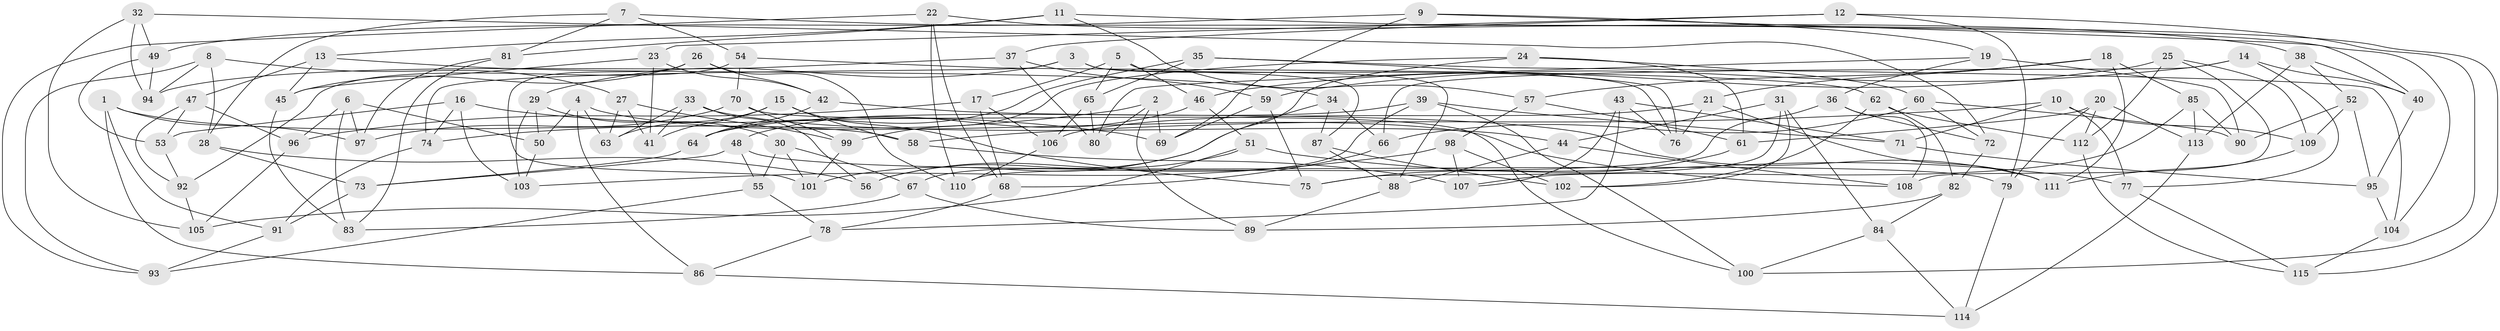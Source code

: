 // coarse degree distribution, {6: 0.4583333333333333, 5: 0.125, 4: 0.375, 3: 0.041666666666666664}
// Generated by graph-tools (version 1.1) at 2025/42/03/06/25 10:42:22]
// undirected, 115 vertices, 230 edges
graph export_dot {
graph [start="1"]
  node [color=gray90,style=filled];
  1;
  2;
  3;
  4;
  5;
  6;
  7;
  8;
  9;
  10;
  11;
  12;
  13;
  14;
  15;
  16;
  17;
  18;
  19;
  20;
  21;
  22;
  23;
  24;
  25;
  26;
  27;
  28;
  29;
  30;
  31;
  32;
  33;
  34;
  35;
  36;
  37;
  38;
  39;
  40;
  41;
  42;
  43;
  44;
  45;
  46;
  47;
  48;
  49;
  50;
  51;
  52;
  53;
  54;
  55;
  56;
  57;
  58;
  59;
  60;
  61;
  62;
  63;
  64;
  65;
  66;
  67;
  68;
  69;
  70;
  71;
  72;
  73;
  74;
  75;
  76;
  77;
  78;
  79;
  80;
  81;
  82;
  83;
  84;
  85;
  86;
  87;
  88;
  89;
  90;
  91;
  92;
  93;
  94;
  95;
  96;
  97;
  98;
  99;
  100;
  101;
  102;
  103;
  104;
  105;
  106;
  107;
  108;
  109;
  110;
  111;
  112;
  113;
  114;
  115;
  1 -- 86;
  1 -- 91;
  1 -- 58;
  1 -- 97;
  2 -- 89;
  2 -- 80;
  2 -- 69;
  2 -- 74;
  3 -- 87;
  3 -- 74;
  3 -- 76;
  3 -- 29;
  4 -- 50;
  4 -- 108;
  4 -- 86;
  4 -- 63;
  5 -- 17;
  5 -- 88;
  5 -- 65;
  5 -- 46;
  6 -- 50;
  6 -- 96;
  6 -- 83;
  6 -- 97;
  7 -- 28;
  7 -- 81;
  7 -- 54;
  7 -- 104;
  8 -- 27;
  8 -- 93;
  8 -- 94;
  8 -- 28;
  9 -- 40;
  9 -- 49;
  9 -- 69;
  9 -- 19;
  10 -- 77;
  10 -- 109;
  10 -- 58;
  10 -- 71;
  11 -- 81;
  11 -- 115;
  11 -- 13;
  11 -- 57;
  12 -- 23;
  12 -- 100;
  12 -- 37;
  12 -- 79;
  13 -- 45;
  13 -- 34;
  13 -- 47;
  14 -- 77;
  14 -- 40;
  14 -- 59;
  14 -- 66;
  15 -- 41;
  15 -- 58;
  15 -- 75;
  15 -- 63;
  16 -- 69;
  16 -- 53;
  16 -- 103;
  16 -- 74;
  17 -- 96;
  17 -- 106;
  17 -- 68;
  18 -- 85;
  18 -- 21;
  18 -- 111;
  18 -- 57;
  19 -- 90;
  19 -- 36;
  19 -- 80;
  20 -- 113;
  20 -- 112;
  20 -- 61;
  20 -- 79;
  21 -- 106;
  21 -- 76;
  21 -- 111;
  22 -- 38;
  22 -- 93;
  22 -- 68;
  22 -- 110;
  23 -- 42;
  23 -- 45;
  23 -- 41;
  24 -- 61;
  24 -- 56;
  24 -- 99;
  24 -- 60;
  25 -- 108;
  25 -- 109;
  25 -- 46;
  25 -- 112;
  26 -- 42;
  26 -- 101;
  26 -- 110;
  26 -- 45;
  27 -- 41;
  27 -- 99;
  27 -- 63;
  28 -- 73;
  28 -- 56;
  29 -- 103;
  29 -- 30;
  29 -- 50;
  30 -- 101;
  30 -- 55;
  30 -- 67;
  31 -- 75;
  31 -- 44;
  31 -- 84;
  31 -- 102;
  32 -- 49;
  32 -- 72;
  32 -- 94;
  32 -- 105;
  33 -- 41;
  33 -- 44;
  33 -- 56;
  33 -- 63;
  34 -- 66;
  34 -- 101;
  34 -- 87;
  35 -- 76;
  35 -- 64;
  35 -- 65;
  35 -- 104;
  36 -- 72;
  36 -- 110;
  36 -- 108;
  37 -- 94;
  37 -- 59;
  37 -- 80;
  38 -- 113;
  38 -- 40;
  38 -- 52;
  39 -- 67;
  39 -- 71;
  39 -- 100;
  39 -- 64;
  40 -- 95;
  42 -- 64;
  42 -- 111;
  43 -- 107;
  43 -- 71;
  43 -- 76;
  43 -- 78;
  44 -- 108;
  44 -- 88;
  45 -- 83;
  46 -- 51;
  46 -- 48;
  47 -- 92;
  47 -- 53;
  47 -- 96;
  48 -- 79;
  48 -- 73;
  48 -- 55;
  49 -- 94;
  49 -- 53;
  50 -- 103;
  51 -- 105;
  51 -- 77;
  51 -- 56;
  52 -- 109;
  52 -- 95;
  52 -- 90;
  53 -- 92;
  54 -- 92;
  54 -- 70;
  54 -- 62;
  55 -- 93;
  55 -- 78;
  57 -- 61;
  57 -- 98;
  58 -- 107;
  59 -- 69;
  59 -- 75;
  60 -- 72;
  60 -- 66;
  60 -- 90;
  61 -- 75;
  62 -- 102;
  62 -- 82;
  62 -- 112;
  64 -- 73;
  65 -- 80;
  65 -- 106;
  66 -- 68;
  67 -- 89;
  67 -- 83;
  68 -- 78;
  70 -- 100;
  70 -- 97;
  70 -- 99;
  71 -- 95;
  72 -- 82;
  73 -- 91;
  74 -- 91;
  77 -- 115;
  78 -- 86;
  79 -- 114;
  81 -- 83;
  81 -- 97;
  82 -- 89;
  82 -- 84;
  84 -- 100;
  84 -- 114;
  85 -- 107;
  85 -- 113;
  85 -- 90;
  86 -- 114;
  87 -- 102;
  87 -- 88;
  88 -- 89;
  91 -- 93;
  92 -- 105;
  95 -- 104;
  96 -- 105;
  98 -- 107;
  98 -- 102;
  98 -- 103;
  99 -- 101;
  104 -- 115;
  106 -- 110;
  109 -- 111;
  112 -- 115;
  113 -- 114;
}
